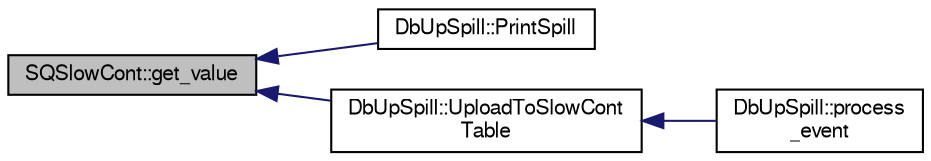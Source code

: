 digraph "SQSlowCont::get_value"
{
  bgcolor="transparent";
  edge [fontname="FreeSans",fontsize="10",labelfontname="FreeSans",labelfontsize="10"];
  node [fontname="FreeSans",fontsize="10",shape=record];
  rankdir="LR";
  Node1 [label="SQSlowCont::get_value",height=0.2,width=0.4,color="black", fillcolor="grey75", style="filled" fontcolor="black"];
  Node1 -> Node2 [dir="back",color="midnightblue",fontsize="10",style="solid",fontname="FreeSans"];
  Node2 [label="DbUpSpill::PrintSpill",height=0.2,width=0.4,color="black",URL="$da/dbe/classDbUpSpill.html#a1785c83b3716157d8cadeecf8351ae2c"];
  Node1 -> Node3 [dir="back",color="midnightblue",fontsize="10",style="solid",fontname="FreeSans"];
  Node3 [label="DbUpSpill::UploadToSlowCont\lTable",height=0.2,width=0.4,color="black",URL="$da/dbe/classDbUpSpill.html#a566bd9523d5240f6a09d44a5ca08c429"];
  Node3 -> Node4 [dir="back",color="midnightblue",fontsize="10",style="solid",fontname="FreeSans"];
  Node4 [label="DbUpSpill::process\l_event",height=0.2,width=0.4,color="black",URL="$da/dbe/classDbUpSpill.html#a40696735da3084f1e3e649bff1e63379"];
}
